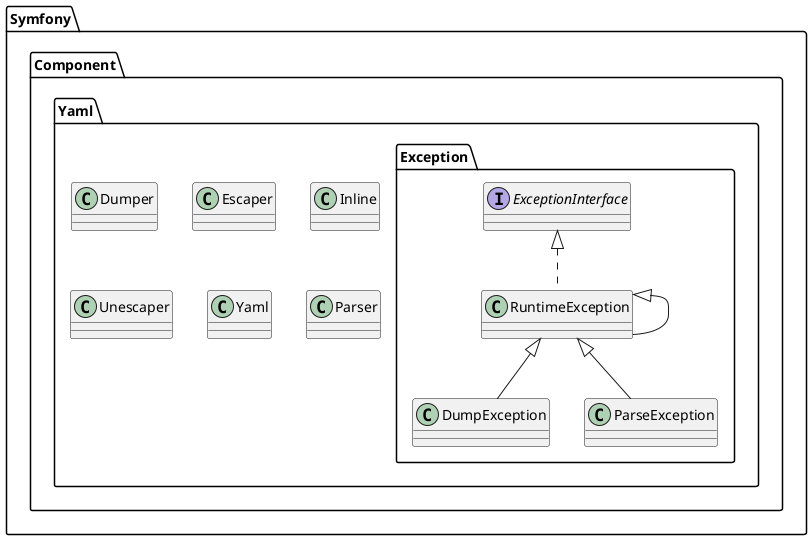 @startuml
class Symfony.Component.Yaml.Dumper

class Symfony.Component.Yaml.Exception.DumpException
Symfony.Component.Yaml.Exception.RuntimeException <|-- Symfony.Component.Yaml.Exception.DumpException
class Symfony.Component.Yaml.Exception.RuntimeException
RuntimeException <|-- Symfony.Component.Yaml.Exception.RuntimeException
Symfony.Component.Yaml.Exception.ExceptionInterface <|.. Symfony.Component.Yaml.Exception.RuntimeException
class Symfony.Component.Yaml.Exception.ParseException
Symfony.Component.Yaml.Exception.RuntimeException <|-- Symfony.Component.Yaml.Exception.ParseException
interface Symfony.Component.Yaml.Exception.ExceptionInterface
class Symfony.Component.Yaml.Escaper
class Symfony.Component.Yaml.Inline
class Symfony.Component.Yaml.Unescaper
class Symfony.Component.Yaml.Yaml
class Symfony.Component.Yaml.Parser
@enduml
